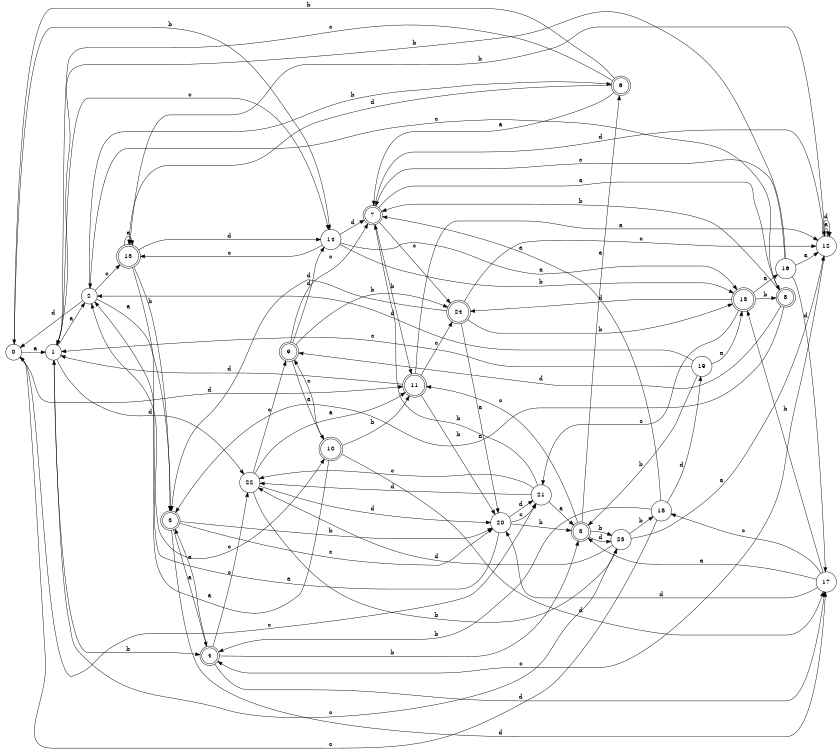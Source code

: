 digraph n20_5 {
__start0 [label="" shape="none"];

rankdir=LR;
size="8,5";

s0 [style="filled", color="black", fillcolor="white" shape="circle", label="0"];
s1 [style="filled", color="black", fillcolor="white" shape="circle", label="1"];
s2 [style="filled", color="black", fillcolor="white" shape="circle", label="2"];
s3 [style="rounded,filled", color="black", fillcolor="white" shape="doublecircle", label="3"];
s4 [style="rounded,filled", color="black", fillcolor="white" shape="doublecircle", label="4"];
s5 [style="rounded,filled", color="black", fillcolor="white" shape="doublecircle", label="5"];
s6 [style="rounded,filled", color="black", fillcolor="white" shape="doublecircle", label="6"];
s7 [style="rounded,filled", color="black", fillcolor="white" shape="doublecircle", label="7"];
s8 [style="rounded,filled", color="black", fillcolor="white" shape="doublecircle", label="8"];
s9 [style="rounded,filled", color="black", fillcolor="white" shape="doublecircle", label="9"];
s10 [style="rounded,filled", color="black", fillcolor="white" shape="doublecircle", label="10"];
s11 [style="rounded,filled", color="black", fillcolor="white" shape="doublecircle", label="11"];
s12 [style="filled", color="black", fillcolor="white" shape="circle", label="12"];
s13 [style="rounded,filled", color="black", fillcolor="white" shape="doublecircle", label="13"];
s14 [style="filled", color="black", fillcolor="white" shape="circle", label="14"];
s15 [style="rounded,filled", color="black", fillcolor="white" shape="doublecircle", label="15"];
s16 [style="filled", color="black", fillcolor="white" shape="circle", label="16"];
s17 [style="filled", color="black", fillcolor="white" shape="circle", label="17"];
s18 [style="filled", color="black", fillcolor="white" shape="circle", label="18"];
s19 [style="filled", color="black", fillcolor="white" shape="circle", label="19"];
s20 [style="filled", color="black", fillcolor="white" shape="circle", label="20"];
s21 [style="filled", color="black", fillcolor="white" shape="circle", label="21"];
s22 [style="filled", color="black", fillcolor="white" shape="circle", label="22"];
s23 [style="filled", color="black", fillcolor="white" shape="circle", label="23"];
s24 [style="rounded,filled", color="black", fillcolor="white" shape="doublecircle", label="24"];
s0 -> s1 [label="a"];
s0 -> s14 [label="b"];
s0 -> s21 [label="c"];
s0 -> s11 [label="d"];
s1 -> s2 [label="a"];
s1 -> s4 [label="b"];
s1 -> s14 [label="c"];
s1 -> s22 [label="d"];
s2 -> s3 [label="a"];
s2 -> s6 [label="b"];
s2 -> s13 [label="c"];
s2 -> s0 [label="d"];
s3 -> s4 [label="a"];
s3 -> s20 [label="b"];
s3 -> s20 [label="c"];
s3 -> s17 [label="d"];
s4 -> s3 [label="a"];
s4 -> s5 [label="b"];
s4 -> s22 [label="c"];
s4 -> s17 [label="d"];
s5 -> s6 [label="a"];
s5 -> s23 [label="b"];
s5 -> s11 [label="c"];
s5 -> s23 [label="d"];
s6 -> s7 [label="a"];
s6 -> s0 [label="b"];
s6 -> s1 [label="c"];
s6 -> s13 [label="d"];
s7 -> s8 [label="a"];
s7 -> s11 [label="b"];
s7 -> s24 [label="c"];
s7 -> s12 [label="d"];
s8 -> s3 [label="a"];
s8 -> s7 [label="b"];
s8 -> s2 [label="c"];
s8 -> s9 [label="d"];
s9 -> s10 [label="a"];
s9 -> s24 [label="b"];
s9 -> s7 [label="c"];
s9 -> s14 [label="d"];
s10 -> s2 [label="a"];
s10 -> s11 [label="b"];
s10 -> s9 [label="c"];
s10 -> s17 [label="d"];
s11 -> s12 [label="a"];
s11 -> s20 [label="b"];
s11 -> s24 [label="c"];
s11 -> s1 [label="d"];
s12 -> s12 [label="a"];
s12 -> s13 [label="b"];
s12 -> s4 [label="c"];
s12 -> s12 [label="d"];
s13 -> s13 [label="a"];
s13 -> s3 [label="b"];
s13 -> s10 [label="c"];
s13 -> s14 [label="d"];
s14 -> s15 [label="a"];
s14 -> s15 [label="b"];
s14 -> s13 [label="c"];
s14 -> s7 [label="d"];
s15 -> s16 [label="a"];
s15 -> s8 [label="b"];
s15 -> s21 [label="c"];
s15 -> s24 [label="d"];
s16 -> s12 [label="a"];
s16 -> s1 [label="b"];
s16 -> s7 [label="c"];
s16 -> s17 [label="d"];
s17 -> s5 [label="a"];
s17 -> s15 [label="b"];
s17 -> s18 [label="c"];
s17 -> s20 [label="d"];
s18 -> s7 [label="a"];
s18 -> s4 [label="b"];
s18 -> s0 [label="c"];
s18 -> s19 [label="d"];
s19 -> s15 [label="a"];
s19 -> s5 [label="b"];
s19 -> s1 [label="c"];
s19 -> s2 [label="d"];
s20 -> s2 [label="a"];
s20 -> s5 [label="b"];
s20 -> s21 [label="c"];
s20 -> s21 [label="d"];
s21 -> s5 [label="a"];
s21 -> s7 [label="b"];
s21 -> s22 [label="c"];
s21 -> s22 [label="d"];
s22 -> s11 [label="a"];
s22 -> s23 [label="b"];
s22 -> s9 [label="c"];
s22 -> s20 [label="d"];
s23 -> s12 [label="a"];
s23 -> s18 [label="b"];
s23 -> s1 [label="c"];
s23 -> s22 [label="d"];
s24 -> s20 [label="a"];
s24 -> s15 [label="b"];
s24 -> s12 [label="c"];
s24 -> s3 [label="d"];

}